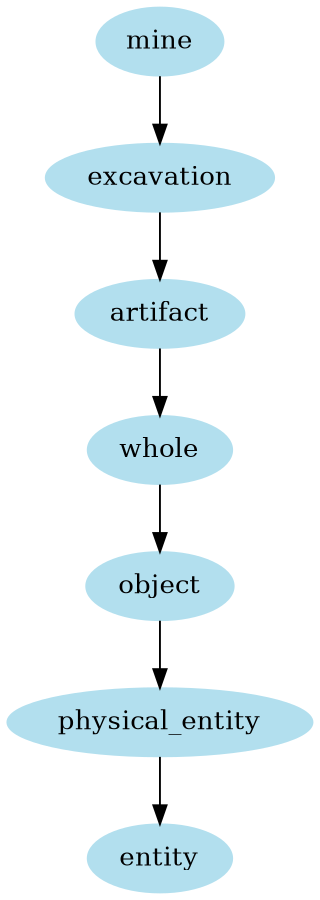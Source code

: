 digraph unix {
	node [color=lightblue2 style=filled]
	size="6,6"
	mine -> excavation
	excavation -> artifact
	artifact -> whole
	whole -> object
	object -> physical_entity
	physical_entity -> entity
}
